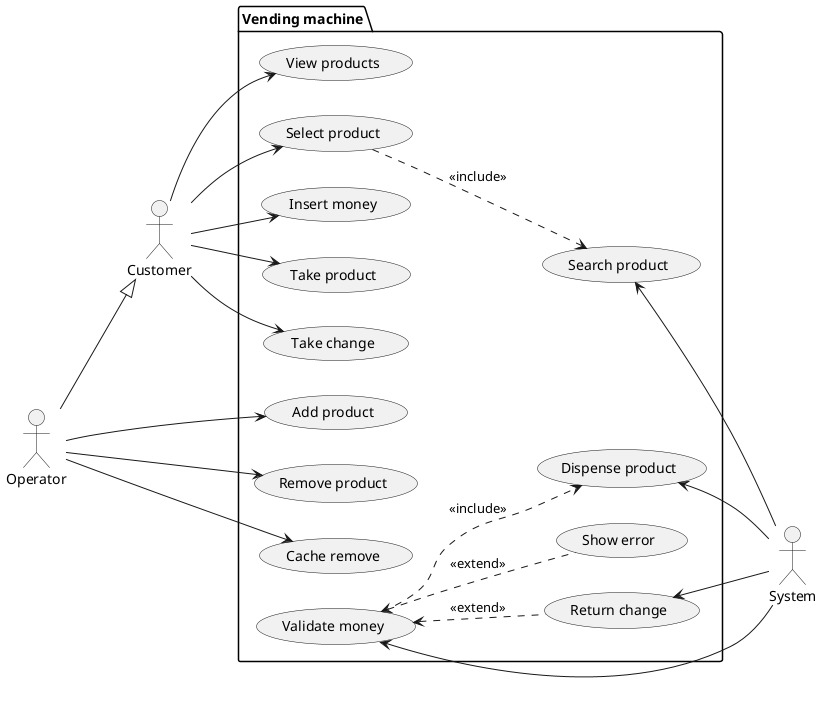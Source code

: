 @startuml
left to right direction

actor Customer
actor Operator
actor System

package "Vending machine" {
    Customer --> (View products)
    Customer --> (Select product)
    (Select product) ..> (Search product): <<include>>
    Customer --> (Insert money)
    Customer --> (Take product)
    Customer --> (Take change)

    Operator --> (Add product)
    Operator --> (Remove product)
    Operator --> (Cache remove)
    Operator --|> Customer

    (Search product) <-- System
    (Dispense product) <-- System
    (Validate money) <-- System
    (Return change) <-- System
    (Validate money) ..> (Dispense product): <<include>>
    (Validate money) <.. (Return change) : <<extend>>
    (Validate money) <.. (Show error): <<extend>>
}

@enduml
